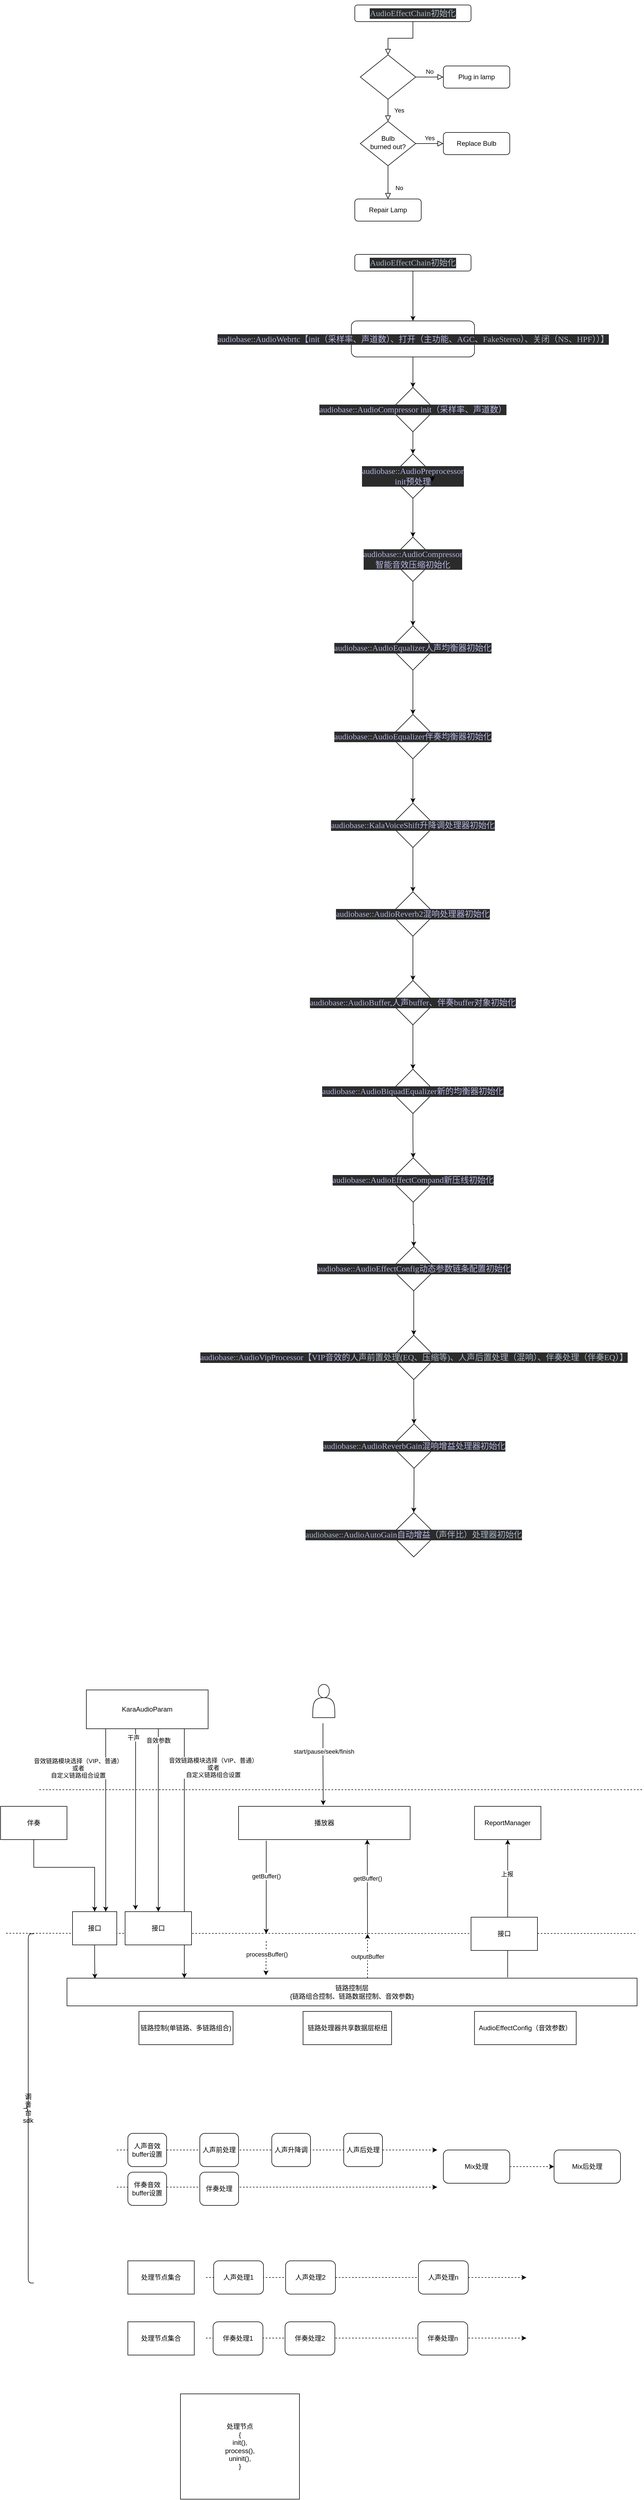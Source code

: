 <mxfile version="13.8.5" type="github">
  <diagram id="C5RBs43oDa-KdzZeNtuy" name="Page-1">
    <mxGraphModel dx="2361" dy="992" grid="1" gridSize="10" guides="1" tooltips="1" connect="1" arrows="1" fold="1" page="1" pageScale="1" pageWidth="827" pageHeight="1169" math="0" shadow="0">
      <root>
        <mxCell id="WIyWlLk6GJQsqaUBKTNV-0" />
        <mxCell id="WIyWlLk6GJQsqaUBKTNV-1" parent="WIyWlLk6GJQsqaUBKTNV-0" />
        <mxCell id="_4hya09TYzerLuyLWs9s-136" style="edgeStyle=orthogonalEdgeStyle;rounded=0;orthogonalLoop=1;jettySize=auto;html=1;exitX=0.773;exitY=-0.029;exitDx=0;exitDy=0;entryX=0.5;entryY=1;entryDx=0;entryDy=0;strokeColor=#000000;exitPerimeter=0;" edge="1" parent="WIyWlLk6GJQsqaUBKTNV-1" source="_4hya09TYzerLuyLWs9s-54" target="_4hya09TYzerLuyLWs9s-96">
          <mxGeometry relative="1" as="geometry">
            <Array as="points" />
          </mxGeometry>
        </mxCell>
        <mxCell id="_4hya09TYzerLuyLWs9s-137" value="上报" style="edgeLabel;html=1;align=center;verticalAlign=middle;resizable=0;points=[];" vertex="1" connectable="0" parent="_4hya09TYzerLuyLWs9s-136">
          <mxGeometry x="0.5" y="2" relative="1" as="geometry">
            <mxPoint as="offset" />
          </mxGeometry>
        </mxCell>
        <mxCell id="_4hya09TYzerLuyLWs9s-54" value="链路控制层&lt;br&gt;{链路组合控制、链路数据控制、音效参数}" style="rounded=0;whiteSpace=wrap;html=1;strokeColor=#000000;" vertex="1" parent="WIyWlLk6GJQsqaUBKTNV-1">
          <mxGeometry x="-360" y="3640" width="1030" height="50" as="geometry" />
        </mxCell>
        <mxCell id="WIyWlLk6GJQsqaUBKTNV-2" value="" style="rounded=0;html=1;jettySize=auto;orthogonalLoop=1;fontSize=11;endArrow=block;endFill=0;endSize=8;strokeWidth=1;shadow=0;labelBackgroundColor=none;edgeStyle=orthogonalEdgeStyle;strokeColor=#000000;" parent="WIyWlLk6GJQsqaUBKTNV-1" source="WIyWlLk6GJQsqaUBKTNV-3" target="WIyWlLk6GJQsqaUBKTNV-6" edge="1">
          <mxGeometry relative="1" as="geometry" />
        </mxCell>
        <mxCell id="WIyWlLk6GJQsqaUBKTNV-3" value="&lt;p style=&quot;background-color: #2b2b2b ; color: #a9b7c6 ; font-family: &amp;#34;menlo&amp;#34; ; font-size: 11.3pt&quot;&gt;AudioEffectChain初始化&lt;/p&gt;" style="rounded=1;whiteSpace=wrap;html=1;fontSize=12;glass=0;strokeWidth=1;shadow=0;strokeColor=#000000;" parent="WIyWlLk6GJQsqaUBKTNV-1" vertex="1">
          <mxGeometry x="160" y="80" width="210" height="30" as="geometry" />
        </mxCell>
        <mxCell id="WIyWlLk6GJQsqaUBKTNV-4" value="Yes" style="rounded=0;html=1;jettySize=auto;orthogonalLoop=1;fontSize=11;endArrow=block;endFill=0;endSize=8;strokeWidth=1;shadow=0;labelBackgroundColor=none;edgeStyle=orthogonalEdgeStyle;strokeColor=#000000;" parent="WIyWlLk6GJQsqaUBKTNV-1" source="WIyWlLk6GJQsqaUBKTNV-6" target="WIyWlLk6GJQsqaUBKTNV-10" edge="1">
          <mxGeometry y="20" relative="1" as="geometry">
            <mxPoint as="offset" />
          </mxGeometry>
        </mxCell>
        <mxCell id="WIyWlLk6GJQsqaUBKTNV-5" value="No" style="edgeStyle=orthogonalEdgeStyle;rounded=0;html=1;jettySize=auto;orthogonalLoop=1;fontSize=11;endArrow=block;endFill=0;endSize=8;strokeWidth=1;shadow=0;labelBackgroundColor=none;strokeColor=#000000;" parent="WIyWlLk6GJQsqaUBKTNV-1" source="WIyWlLk6GJQsqaUBKTNV-6" target="WIyWlLk6GJQsqaUBKTNV-7" edge="1">
          <mxGeometry y="10" relative="1" as="geometry">
            <mxPoint as="offset" />
          </mxGeometry>
        </mxCell>
        <mxCell id="WIyWlLk6GJQsqaUBKTNV-6" value="&lt;pre style=&quot;background-color: #2b2b2b ; color: #a9b7c6 ; font-family: &amp;#34;menlo&amp;#34; ; font-size: 11.3pt&quot;&gt;&lt;br&gt;&lt;/pre&gt;" style="rhombus;whiteSpace=wrap;html=1;shadow=0;fontFamily=Helvetica;fontSize=12;align=center;strokeWidth=1;spacing=6;spacingTop=-4;strokeColor=#000000;" parent="WIyWlLk6GJQsqaUBKTNV-1" vertex="1">
          <mxGeometry x="170" y="170" width="100" height="80" as="geometry" />
        </mxCell>
        <mxCell id="WIyWlLk6GJQsqaUBKTNV-7" value="Plug in lamp" style="rounded=1;whiteSpace=wrap;html=1;fontSize=12;glass=0;strokeWidth=1;shadow=0;strokeColor=#000000;" parent="WIyWlLk6GJQsqaUBKTNV-1" vertex="1">
          <mxGeometry x="320" y="190" width="120" height="40" as="geometry" />
        </mxCell>
        <mxCell id="WIyWlLk6GJQsqaUBKTNV-8" value="No" style="rounded=0;html=1;jettySize=auto;orthogonalLoop=1;fontSize=11;endArrow=block;endFill=0;endSize=8;strokeWidth=1;shadow=0;labelBackgroundColor=none;edgeStyle=orthogonalEdgeStyle;strokeColor=#000000;" parent="WIyWlLk6GJQsqaUBKTNV-1" source="WIyWlLk6GJQsqaUBKTNV-10" target="WIyWlLk6GJQsqaUBKTNV-11" edge="1">
          <mxGeometry x="0.333" y="20" relative="1" as="geometry">
            <mxPoint as="offset" />
          </mxGeometry>
        </mxCell>
        <mxCell id="WIyWlLk6GJQsqaUBKTNV-9" value="Yes" style="edgeStyle=orthogonalEdgeStyle;rounded=0;html=1;jettySize=auto;orthogonalLoop=1;fontSize=11;endArrow=block;endFill=0;endSize=8;strokeWidth=1;shadow=0;labelBackgroundColor=none;strokeColor=#000000;" parent="WIyWlLk6GJQsqaUBKTNV-1" source="WIyWlLk6GJQsqaUBKTNV-10" target="WIyWlLk6GJQsqaUBKTNV-12" edge="1">
          <mxGeometry y="10" relative="1" as="geometry">
            <mxPoint as="offset" />
          </mxGeometry>
        </mxCell>
        <mxCell id="WIyWlLk6GJQsqaUBKTNV-10" value="Bulb&lt;br&gt;burned out?" style="rhombus;whiteSpace=wrap;html=1;shadow=0;fontFamily=Helvetica;fontSize=12;align=center;strokeWidth=1;spacing=6;spacingTop=-4;strokeColor=#000000;" parent="WIyWlLk6GJQsqaUBKTNV-1" vertex="1">
          <mxGeometry x="170" y="290" width="100" height="80" as="geometry" />
        </mxCell>
        <mxCell id="WIyWlLk6GJQsqaUBKTNV-11" value="Repair Lamp" style="rounded=1;whiteSpace=wrap;html=1;fontSize=12;glass=0;strokeWidth=1;shadow=0;strokeColor=#000000;" parent="WIyWlLk6GJQsqaUBKTNV-1" vertex="1">
          <mxGeometry x="160" y="430" width="120" height="40" as="geometry" />
        </mxCell>
        <mxCell id="WIyWlLk6GJQsqaUBKTNV-12" value="Replace Bulb" style="rounded=1;whiteSpace=wrap;html=1;fontSize=12;glass=0;strokeWidth=1;shadow=0;strokeColor=#000000;" parent="WIyWlLk6GJQsqaUBKTNV-1" vertex="1">
          <mxGeometry x="320" y="310" width="120" height="40" as="geometry" />
        </mxCell>
        <mxCell id="_4hya09TYzerLuyLWs9s-2" value="" style="edgeStyle=orthogonalEdgeStyle;rounded=0;orthogonalLoop=1;jettySize=auto;html=1;strokeColor=#000000;" edge="1" parent="WIyWlLk6GJQsqaUBKTNV-1" source="_4hya09TYzerLuyLWs9s-0" target="_4hya09TYzerLuyLWs9s-1">
          <mxGeometry relative="1" as="geometry" />
        </mxCell>
        <mxCell id="_4hya09TYzerLuyLWs9s-0" value="&lt;p style=&quot;background-color: #2b2b2b ; color: #a9b7c6 ; font-family: &amp;#34;menlo&amp;#34; ; font-size: 11.3pt&quot;&gt;AudioEffectChain初始化&lt;/p&gt;" style="rounded=1;whiteSpace=wrap;html=1;fontSize=12;glass=0;strokeWidth=1;shadow=0;strokeColor=#000000;" vertex="1" parent="WIyWlLk6GJQsqaUBKTNV-1">
          <mxGeometry x="160" y="530" width="210" height="30" as="geometry" />
        </mxCell>
        <mxCell id="_4hya09TYzerLuyLWs9s-4" value="" style="edgeStyle=orthogonalEdgeStyle;rounded=0;orthogonalLoop=1;jettySize=auto;html=1;strokeColor=#000000;" edge="1" parent="WIyWlLk6GJQsqaUBKTNV-1" source="_4hya09TYzerLuyLWs9s-5">
          <mxGeometry relative="1" as="geometry">
            <mxPoint x="265" y="797.5" as="targetPoint" />
          </mxGeometry>
        </mxCell>
        <mxCell id="_4hya09TYzerLuyLWs9s-1" value="&lt;pre style=&quot;background-color: rgb(43 , 43 , 43) ; color: rgb(169 , 183 , 198) ; font-family: &amp;#34;menlo&amp;#34; ; font-size: 11.3pt&quot;&gt;&lt;span style=&quot;color: rgb(181 , 182 , 227)&quot;&gt;audiobase&lt;/span&gt;::&lt;span style=&quot;color: rgb(181 , 182 , 227)&quot;&gt;AudioWebrtc【init（采样率、声道数）、打开（主功能、AGC、&lt;/span&gt;FakeStereo）、关闭（NS、HPF））】&lt;/pre&gt;" style="whiteSpace=wrap;html=1;rounded=1;shadow=0;strokeWidth=1;glass=0;strokeColor=#000000;" vertex="1" parent="WIyWlLk6GJQsqaUBKTNV-1">
          <mxGeometry x="153.75" y="650" width="222.5" height="65" as="geometry" />
        </mxCell>
        <mxCell id="_4hya09TYzerLuyLWs9s-8" value="" style="edgeStyle=orthogonalEdgeStyle;rounded=0;orthogonalLoop=1;jettySize=auto;html=1;strokeColor=#000000;" edge="1" parent="WIyWlLk6GJQsqaUBKTNV-1" source="_4hya09TYzerLuyLWs9s-5" target="_4hya09TYzerLuyLWs9s-7">
          <mxGeometry relative="1" as="geometry" />
        </mxCell>
        <mxCell id="_4hya09TYzerLuyLWs9s-5" value="&lt;pre style=&quot;background-color: #2b2b2b ; color: #a9b7c6 ; font-family: &amp;#34;menlo&amp;#34; ; font-size: 11.3pt&quot;&gt;&lt;span style=&quot;color: #b5b6e3&quot;&gt;audiobase&lt;/span&gt;::&lt;span style=&quot;color: #b5b6e3&quot;&gt;AudioCompressor init（采样率、声道数）&lt;/span&gt;&lt;/pre&gt;" style="rhombus;whiteSpace=wrap;html=1;strokeColor=#000000;" vertex="1" parent="WIyWlLk6GJQsqaUBKTNV-1">
          <mxGeometry x="225" y="770" width="80" height="80" as="geometry" />
        </mxCell>
        <mxCell id="_4hya09TYzerLuyLWs9s-6" value="" style="edgeStyle=orthogonalEdgeStyle;rounded=0;orthogonalLoop=1;jettySize=auto;html=1;strokeColor=#000000;" edge="1" parent="WIyWlLk6GJQsqaUBKTNV-1" source="_4hya09TYzerLuyLWs9s-1" target="_4hya09TYzerLuyLWs9s-5">
          <mxGeometry relative="1" as="geometry">
            <mxPoint x="265.1" y="715" as="sourcePoint" />
            <mxPoint x="265" y="797.5" as="targetPoint" />
          </mxGeometry>
        </mxCell>
        <mxCell id="_4hya09TYzerLuyLWs9s-10" value="" style="edgeStyle=orthogonalEdgeStyle;rounded=0;orthogonalLoop=1;jettySize=auto;html=1;strokeColor=#000000;" edge="1" parent="WIyWlLk6GJQsqaUBKTNV-1" source="_4hya09TYzerLuyLWs9s-7" target="_4hya09TYzerLuyLWs9s-9">
          <mxGeometry relative="1" as="geometry" />
        </mxCell>
        <mxCell id="_4hya09TYzerLuyLWs9s-7" value="&lt;p style=&quot;background-color: #2b2b2b ; color: #a9b7c6 ; font-family: &amp;#34;menlo&amp;#34; ; font-size: 11.3pt&quot;&gt;&lt;span style=&quot;color: #b5b6e3&quot;&gt;audiobase&lt;/span&gt;::&lt;span style=&quot;color: #b5b6e3&quot;&gt;AudioPreprocessor&lt;br&gt;&lt;/span&gt;&lt;span style=&quot;color: #b5b6e3&quot;&gt; init预处理&lt;/span&gt;&lt;/p&gt;" style="rhombus;whiteSpace=wrap;html=1;strokeColor=#000000;" vertex="1" parent="WIyWlLk6GJQsqaUBKTNV-1">
          <mxGeometry x="225" y="890" width="80" height="80" as="geometry" />
        </mxCell>
        <mxCell id="_4hya09TYzerLuyLWs9s-12" value="" style="edgeStyle=orthogonalEdgeStyle;rounded=0;orthogonalLoop=1;jettySize=auto;html=1;strokeColor=#000000;" edge="1" parent="WIyWlLk6GJQsqaUBKTNV-1" source="_4hya09TYzerLuyLWs9s-9" target="_4hya09TYzerLuyLWs9s-11">
          <mxGeometry relative="1" as="geometry" />
        </mxCell>
        <mxCell id="_4hya09TYzerLuyLWs9s-9" value="&lt;p style=&quot;background-color: #2b2b2b ; color: #a9b7c6 ; font-family: &amp;#34;menlo&amp;#34; ; font-size: 11.3pt&quot;&gt;&lt;span style=&quot;color: rgb(181 , 182 , 227)&quot;&gt;audiobase&lt;/span&gt;::&lt;span style=&quot;color: rgb(181 , 182 , 227)&quot;&gt;AudioCompressor智能音效压缩初始化&lt;/span&gt;&lt;/p&gt;" style="rhombus;whiteSpace=wrap;html=1;strokeColor=#000000;" vertex="1" parent="WIyWlLk6GJQsqaUBKTNV-1">
          <mxGeometry x="225" y="1040" width="80" height="80" as="geometry" />
        </mxCell>
        <mxCell id="_4hya09TYzerLuyLWs9s-14" value="" style="edgeStyle=orthogonalEdgeStyle;rounded=0;orthogonalLoop=1;jettySize=auto;html=1;strokeColor=#000000;" edge="1" parent="WIyWlLk6GJQsqaUBKTNV-1" source="_4hya09TYzerLuyLWs9s-11" target="_4hya09TYzerLuyLWs9s-13">
          <mxGeometry relative="1" as="geometry" />
        </mxCell>
        <mxCell id="_4hya09TYzerLuyLWs9s-11" value="&lt;pre style=&quot;background-color: #2b2b2b ; color: #a9b7c6 ; font-family: &amp;#34;menlo&amp;#34; ; font-size: 11.3pt&quot;&gt;&lt;span style=&quot;color: #b5b6e3&quot;&gt;audiobase&lt;/span&gt;::&lt;span style=&quot;color: #b5b6e3&quot;&gt;AudioEqualizer人声均衡器初始化&lt;/span&gt;&lt;/pre&gt;" style="rhombus;whiteSpace=wrap;html=1;strokeColor=#000000;" vertex="1" parent="WIyWlLk6GJQsqaUBKTNV-1">
          <mxGeometry x="225" y="1200" width="80" height="80" as="geometry" />
        </mxCell>
        <mxCell id="_4hya09TYzerLuyLWs9s-16" value="" style="edgeStyle=orthogonalEdgeStyle;rounded=0;orthogonalLoop=1;jettySize=auto;html=1;strokeColor=#000000;" edge="1" parent="WIyWlLk6GJQsqaUBKTNV-1" source="_4hya09TYzerLuyLWs9s-13" target="_4hya09TYzerLuyLWs9s-15">
          <mxGeometry relative="1" as="geometry" />
        </mxCell>
        <mxCell id="_4hya09TYzerLuyLWs9s-13" value="&lt;pre style=&quot;background-color: rgb(43 , 43 , 43) ; color: rgb(169 , 183 , 198) ; font-family: &amp;#34;menlo&amp;#34; ; font-size: 11.3pt&quot;&gt;&lt;span style=&quot;color: rgb(181 , 182 , 227)&quot;&gt;audiobase&lt;/span&gt;::&lt;span style=&quot;color: rgb(181 , 182 , 227)&quot;&gt;AudioEqualizer伴奏均衡器初始化&lt;/span&gt;&lt;/pre&gt;" style="rhombus;whiteSpace=wrap;html=1;strokeColor=#000000;" vertex="1" parent="WIyWlLk6GJQsqaUBKTNV-1">
          <mxGeometry x="225" y="1360" width="80" height="80" as="geometry" />
        </mxCell>
        <mxCell id="_4hya09TYzerLuyLWs9s-18" value="" style="edgeStyle=orthogonalEdgeStyle;rounded=0;orthogonalLoop=1;jettySize=auto;html=1;strokeColor=#000000;" edge="1" parent="WIyWlLk6GJQsqaUBKTNV-1" source="_4hya09TYzerLuyLWs9s-15" target="_4hya09TYzerLuyLWs9s-17">
          <mxGeometry relative="1" as="geometry" />
        </mxCell>
        <mxCell id="_4hya09TYzerLuyLWs9s-15" value="&lt;pre style=&quot;background-color: rgb(43 , 43 , 43) ; font-family: &amp;#34;menlo&amp;#34; ; font-size: 11.3pt&quot;&gt;&lt;pre style=&quot;color: rgb(169 , 183 , 198) ; font-family: &amp;#34;menlo&amp;#34; ; font-size: 11.3pt&quot;&gt;&lt;span style=&quot;color: #b5b6e3&quot;&gt;audiobase&lt;/span&gt;::&lt;span style=&quot;color: #b5b6e3&quot;&gt;KalaVoiceShift升降调处理器初始化&lt;/span&gt;&lt;/pre&gt;&lt;/pre&gt;" style="rhombus;whiteSpace=wrap;html=1;strokeColor=#000000;" vertex="1" parent="WIyWlLk6GJQsqaUBKTNV-1">
          <mxGeometry x="225" y="1520" width="80" height="80" as="geometry" />
        </mxCell>
        <mxCell id="_4hya09TYzerLuyLWs9s-20" value="" style="edgeStyle=orthogonalEdgeStyle;rounded=0;orthogonalLoop=1;jettySize=auto;html=1;strokeColor=#000000;" edge="1" parent="WIyWlLk6GJQsqaUBKTNV-1" source="_4hya09TYzerLuyLWs9s-17" target="_4hya09TYzerLuyLWs9s-19">
          <mxGeometry relative="1" as="geometry" />
        </mxCell>
        <mxCell id="_4hya09TYzerLuyLWs9s-17" value="&lt;pre style=&quot;background-color: rgb(43 , 43 , 43) ; font-family: &amp;#34;menlo&amp;#34; ; font-size: 11.3pt&quot;&gt;&lt;pre style=&quot;color: rgb(169 , 183 , 198) ; font-family: &amp;#34;menlo&amp;#34; ; font-size: 11.3pt&quot;&gt;&lt;span style=&quot;color: #b5b6e3&quot;&gt;audiobase&lt;/span&gt;::&lt;span style=&quot;color: #b5b6e3&quot;&gt;AudioReverb2混响处理器初始化&lt;/span&gt;&lt;/pre&gt;&lt;/pre&gt;" style="rhombus;whiteSpace=wrap;html=1;strokeColor=#000000;" vertex="1" parent="WIyWlLk6GJQsqaUBKTNV-1">
          <mxGeometry x="225" y="1680" width="80" height="80" as="geometry" />
        </mxCell>
        <mxCell id="_4hya09TYzerLuyLWs9s-22" value="" style="edgeStyle=orthogonalEdgeStyle;rounded=0;orthogonalLoop=1;jettySize=auto;html=1;strokeColor=#000000;" edge="1" parent="WIyWlLk6GJQsqaUBKTNV-1" source="_4hya09TYzerLuyLWs9s-19" target="_4hya09TYzerLuyLWs9s-21">
          <mxGeometry relative="1" as="geometry" />
        </mxCell>
        <mxCell id="_4hya09TYzerLuyLWs9s-19" value="&lt;pre style=&quot;background-color: #2b2b2b ; color: #a9b7c6 ; font-family: &amp;#34;menlo&amp;#34; ; font-size: 11.3pt&quot;&gt;&lt;span style=&quot;color: #b5b6e3&quot;&gt;audiobase&lt;/span&gt;::&lt;span style=&quot;color: #b5b6e3&quot;&gt;AudioBuffer,人声buffer、伴奏buffer对象初始化&lt;/span&gt;&lt;/pre&gt;" style="rhombus;whiteSpace=wrap;html=1;strokeColor=#000000;" vertex="1" parent="WIyWlLk6GJQsqaUBKTNV-1">
          <mxGeometry x="225" y="1840" width="80" height="80" as="geometry" />
        </mxCell>
        <mxCell id="_4hya09TYzerLuyLWs9s-24" value="" style="edgeStyle=orthogonalEdgeStyle;rounded=0;orthogonalLoop=1;jettySize=auto;html=1;strokeColor=#000000;" edge="1" parent="WIyWlLk6GJQsqaUBKTNV-1" source="_4hya09TYzerLuyLWs9s-21" target="_4hya09TYzerLuyLWs9s-23">
          <mxGeometry relative="1" as="geometry" />
        </mxCell>
        <mxCell id="_4hya09TYzerLuyLWs9s-21" value="&lt;pre style=&quot;background-color: #2b2b2b ; color: #a9b7c6 ; font-family: &amp;#34;menlo&amp;#34; ; font-size: 11.3pt&quot;&gt;&lt;span style=&quot;color: #b5b6e3&quot;&gt;audiobase&lt;/span&gt;::&lt;span style=&quot;color: #b5b6e3&quot;&gt;AudioBiquadEqualizer新的均衡器初始化&lt;/span&gt;&lt;/pre&gt;" style="rhombus;whiteSpace=wrap;html=1;strokeColor=#000000;" vertex="1" parent="WIyWlLk6GJQsqaUBKTNV-1">
          <mxGeometry x="225" y="2000" width="80" height="80" as="geometry" />
        </mxCell>
        <mxCell id="_4hya09TYzerLuyLWs9s-26" value="" style="edgeStyle=orthogonalEdgeStyle;rounded=0;orthogonalLoop=1;jettySize=auto;html=1;strokeColor=#000000;" edge="1" parent="WIyWlLk6GJQsqaUBKTNV-1" source="_4hya09TYzerLuyLWs9s-23" target="_4hya09TYzerLuyLWs9s-25">
          <mxGeometry relative="1" as="geometry" />
        </mxCell>
        <mxCell id="_4hya09TYzerLuyLWs9s-23" value="&lt;pre style=&quot;background-color: rgb(43 , 43 , 43) ; font-family: &amp;#34;menlo&amp;#34; ; font-size: 11.3pt&quot;&gt;&lt;pre style=&quot;color: rgb(169 , 183 , 198) ; font-family: &amp;#34;menlo&amp;#34; ; font-size: 11.3pt&quot;&gt;&lt;span style=&quot;color: #b5b6e3&quot;&gt;audiobase&lt;/span&gt;::&lt;span style=&quot;color: #b5b6e3&quot;&gt;AudioEffectCompand新压线初始化&lt;/span&gt;&lt;/pre&gt;&lt;/pre&gt;" style="rhombus;whiteSpace=wrap;html=1;strokeColor=#000000;" vertex="1" parent="WIyWlLk6GJQsqaUBKTNV-1">
          <mxGeometry x="225" y="2160" width="81" height="80" as="geometry" />
        </mxCell>
        <mxCell id="_4hya09TYzerLuyLWs9s-28" value="" style="edgeStyle=orthogonalEdgeStyle;rounded=0;orthogonalLoop=1;jettySize=auto;html=1;strokeColor=#000000;" edge="1" parent="WIyWlLk6GJQsqaUBKTNV-1" source="_4hya09TYzerLuyLWs9s-25" target="_4hya09TYzerLuyLWs9s-27">
          <mxGeometry relative="1" as="geometry" />
        </mxCell>
        <mxCell id="_4hya09TYzerLuyLWs9s-25" value="&lt;pre style=&quot;background-color: rgb(43 , 43 , 43) ; font-family: &amp;#34;menlo&amp;#34; ; font-size: 11.3pt&quot;&gt;&lt;pre style=&quot;color: rgb(169 , 183 , 198) ; font-family: &amp;#34;menlo&amp;#34; ; font-size: 11.3pt&quot;&gt;&lt;span style=&quot;color: #b5b6e3&quot;&gt;audiobase&lt;/span&gt;::&lt;span style=&quot;color: #b5b6e3&quot;&gt;AudioEffectConfig动态参数链条配置初始化&lt;/span&gt;&lt;/pre&gt;&lt;/pre&gt;" style="rhombus;whiteSpace=wrap;html=1;strokeColor=#000000;" vertex="1" parent="WIyWlLk6GJQsqaUBKTNV-1">
          <mxGeometry x="225.5" y="2320" width="82" height="80" as="geometry" />
        </mxCell>
        <mxCell id="_4hya09TYzerLuyLWs9s-30" value="" style="edgeStyle=orthogonalEdgeStyle;rounded=0;orthogonalLoop=1;jettySize=auto;html=1;strokeColor=#000000;" edge="1" parent="WIyWlLk6GJQsqaUBKTNV-1" source="_4hya09TYzerLuyLWs9s-27" target="_4hya09TYzerLuyLWs9s-29">
          <mxGeometry relative="1" as="geometry" />
        </mxCell>
        <mxCell id="_4hya09TYzerLuyLWs9s-27" value="&lt;pre style=&quot;background-color: #2b2b2b ; color: #a9b7c6 ; font-family: &amp;#34;menlo&amp;#34; ; font-size: 11.3pt&quot;&gt;&lt;span style=&quot;color: #b5b6e3&quot;&gt;audiobase&lt;/span&gt;::&lt;span style=&quot;color: #b5b6e3&quot;&gt;AudioVipProcessor【VIP音效的&lt;/span&gt;人声前置处理(EQ、压缩等)、人声后置处理（混响）、伴奏处理（伴奏EQ）】&lt;/pre&gt;" style="rhombus;whiteSpace=wrap;html=1;strokeColor=#000000;" vertex="1" parent="WIyWlLk6GJQsqaUBKTNV-1">
          <mxGeometry x="226.5" y="2480" width="80" height="80" as="geometry" />
        </mxCell>
        <mxCell id="_4hya09TYzerLuyLWs9s-32" value="" style="edgeStyle=orthogonalEdgeStyle;rounded=0;orthogonalLoop=1;jettySize=auto;html=1;strokeColor=#000000;" edge="1" parent="WIyWlLk6GJQsqaUBKTNV-1" source="_4hya09TYzerLuyLWs9s-29" target="_4hya09TYzerLuyLWs9s-31">
          <mxGeometry relative="1" as="geometry" />
        </mxCell>
        <mxCell id="_4hya09TYzerLuyLWs9s-29" value="&lt;pre style=&quot;background-color: rgb(43 , 43 , 43) ; font-family: &amp;#34;menlo&amp;#34; ; font-size: 11.3pt&quot;&gt;&lt;pre style=&quot;color: rgb(169 , 183 , 198) ; font-family: &amp;#34;menlo&amp;#34; ; font-size: 11.3pt&quot;&gt;&lt;span style=&quot;color: #b5b6e3&quot;&gt;audiobase&lt;/span&gt;::&lt;span style=&quot;color: #b5b6e3&quot;&gt;AudioReverbGain混响增益处理器初始化&lt;/span&gt;&lt;/pre&gt;&lt;/pre&gt;" style="rhombus;whiteSpace=wrap;html=1;strokeColor=#000000;" vertex="1" parent="WIyWlLk6GJQsqaUBKTNV-1">
          <mxGeometry x="226.5" y="2640" width="81" height="80" as="geometry" />
        </mxCell>
        <mxCell id="_4hya09TYzerLuyLWs9s-31" value="&lt;pre style=&quot;background-color: #2b2b2b ; color: #a9b7c6 ; font-family: &amp;#34;menlo&amp;#34; ; font-size: 11.3pt&quot;&gt;audiobase&lt;span style=&quot;font-family: &amp;#34;menlo&amp;#34; ; font-size: 11.3pt&quot;&gt;::&lt;/span&gt;&lt;span style=&quot;font-family: &amp;#34;menlo&amp;#34; ; font-size: 11.3pt ; color: rgb(181 , 182 , 227)&quot;&gt;AudioAutoGain自动增益（&lt;/span&gt;声伴比）处理器初始化&lt;/pre&gt;" style="rhombus;whiteSpace=wrap;html=1;strokeColor=#000000;" vertex="1" parent="WIyWlLk6GJQsqaUBKTNV-1">
          <mxGeometry x="226" y="2800" width="81" height="80" as="geometry" />
        </mxCell>
        <mxCell id="_4hya09TYzerLuyLWs9s-33" style="edgeStyle=orthogonalEdgeStyle;rounded=0;orthogonalLoop=1;jettySize=auto;html=1;exitX=1;exitY=0.5;exitDx=0;exitDy=0;entryX=0.938;entryY=0.625;entryDx=0;entryDy=0;entryPerimeter=0;strokeColor=#000000;" edge="1" parent="WIyWlLk6GJQsqaUBKTNV-1" source="_4hya09TYzerLuyLWs9s-7" target="_4hya09TYzerLuyLWs9s-7">
          <mxGeometry relative="1" as="geometry" />
        </mxCell>
        <mxCell id="_4hya09TYzerLuyLWs9s-121" style="edgeStyle=orthogonalEdgeStyle;rounded=0;orthogonalLoop=1;jettySize=auto;html=1;strokeColor=#000000;" edge="1" parent="WIyWlLk6GJQsqaUBKTNV-1" source="_4hya09TYzerLuyLWs9s-51">
          <mxGeometry relative="1" as="geometry">
            <mxPoint x="-148" y="3640" as="targetPoint" />
            <Array as="points">
              <mxPoint x="-148" y="3290" />
              <mxPoint x="-148" y="3290" />
            </Array>
          </mxGeometry>
        </mxCell>
        <mxCell id="_4hya09TYzerLuyLWs9s-122" value="音效链路模块选择（VIP、普通）&lt;br&gt;或者&lt;br&gt;自定义链路组合设置" style="edgeLabel;html=1;align=center;verticalAlign=middle;resizable=0;points=[];" vertex="1" connectable="0" parent="_4hya09TYzerLuyLWs9s-121">
          <mxGeometry x="-0.542" y="-1" relative="1" as="geometry">
            <mxPoint x="52.94" y="-33.53" as="offset" />
          </mxGeometry>
        </mxCell>
        <mxCell id="_4hya09TYzerLuyLWs9s-146" style="edgeStyle=orthogonalEdgeStyle;rounded=0;orthogonalLoop=1;jettySize=auto;html=1;entryX=0.75;entryY=0;entryDx=0;entryDy=0;strokeColor=#000000;" edge="1" parent="WIyWlLk6GJQsqaUBKTNV-1" source="_4hya09TYzerLuyLWs9s-51" target="_4hya09TYzerLuyLWs9s-140">
          <mxGeometry relative="1" as="geometry">
            <Array as="points">
              <mxPoint x="-290" y="3280" />
              <mxPoint x="-290" y="3280" />
            </Array>
          </mxGeometry>
        </mxCell>
        <mxCell id="_4hya09TYzerLuyLWs9s-147" value="&lt;span style=&quot;color: rgba(0 , 0 , 0 , 0) ; font-family: monospace ; font-size: 0px ; background-color: rgb(248 , 249 , 250)&quot;&gt;%3CmxGraphModel%3E%3Croot%3E%3CmxCell%20id%3D%220%22%2F%3E%3CmxCell%20id%3D%221%22%20parent%3D%220%22%2F%3E%3CmxCell%20id%3D%222%22%20value%3D%22%E9%9F%B3%E6%95%88%E9%93%BE%E8%B7%AF%E6%A8%A1%E5%9D%97%E9%80%89%E6%8B%A9%EF%BC%88VIP%E3%80%81%E6%99%AE%E9%80%9A%EF%BC%89%26lt%3Bbr%26gt%3B%E6%88%96%E8%80%85%26lt%3Bbr%26gt%3B%E8%87%AA%E5%AE%9A%E4%B9%89%E9%93%BE%E8%B7%AF%E7%BB%84%E5%90%88%E8%AE%BE%E7%BD%AE%22%20style%3D%22edgeLabel%3Bhtml%3D1%3Balign%3Dcenter%3BverticalAlign%3Dmiddle%3Bresizable%3D0%3Bpoints%3D%5B%5D%3B%22%20vertex%3D%221%22%20connectable%3D%220%22%20parent%3D%221%22%3E%3CmxGeometry%20x%3D%22-110.001%22%20y%3D%223260.002%22%20as%3D%22geometry%22%2F%3E%3C%2FmxCell%3E%3C%2Froot%3E%3C%2FmxGraphModel%3E&lt;/span&gt;" style="edgeLabel;html=1;align=center;verticalAlign=middle;resizable=0;points=[];" vertex="1" connectable="0" parent="_4hya09TYzerLuyLWs9s-146">
          <mxGeometry x="-0.454" y="-12" relative="1" as="geometry">
            <mxPoint x="10" y="-13" as="offset" />
          </mxGeometry>
        </mxCell>
        <mxCell id="_4hya09TYzerLuyLWs9s-148" value="音效链路模块选择（VIP、普通）&lt;br&gt;或者&lt;br&gt;自定义链路组合设置" style="edgeLabel;html=1;align=center;verticalAlign=middle;resizable=0;points=[];" vertex="1" connectable="0" parent="_4hya09TYzerLuyLWs9s-146">
          <mxGeometry x="-0.692" y="1" relative="1" as="geometry">
            <mxPoint x="-51.06" y="19.41" as="offset" />
          </mxGeometry>
        </mxCell>
        <mxCell id="_4hya09TYzerLuyLWs9s-150" style="edgeStyle=orthogonalEdgeStyle;rounded=0;orthogonalLoop=1;jettySize=auto;html=1;entryX=0.156;entryY=-0.053;entryDx=0;entryDy=0;entryPerimeter=0;strokeColor=#000000;" edge="1" parent="WIyWlLk6GJQsqaUBKTNV-1" source="_4hya09TYzerLuyLWs9s-51" target="_4hya09TYzerLuyLWs9s-126">
          <mxGeometry relative="1" as="geometry">
            <Array as="points">
              <mxPoint x="-236" y="3280" />
              <mxPoint x="-236" y="3280" />
            </Array>
          </mxGeometry>
        </mxCell>
        <mxCell id="_4hya09TYzerLuyLWs9s-154" value="干声" style="edgeLabel;html=1;align=center;verticalAlign=middle;resizable=0;points=[];" vertex="1" connectable="0" parent="_4hya09TYzerLuyLWs9s-150">
          <mxGeometry x="-0.104" y="1" relative="1" as="geometry">
            <mxPoint x="-4.98" y="-130.59" as="offset" />
          </mxGeometry>
        </mxCell>
        <mxCell id="_4hya09TYzerLuyLWs9s-155" style="edgeStyle=orthogonalEdgeStyle;rounded=0;orthogonalLoop=1;jettySize=auto;html=1;entryX=0.5;entryY=0;entryDx=0;entryDy=0;strokeColor=#000000;" edge="1" parent="WIyWlLk6GJQsqaUBKTNV-1" source="_4hya09TYzerLuyLWs9s-51" target="_4hya09TYzerLuyLWs9s-126">
          <mxGeometry relative="1" as="geometry">
            <Array as="points">
              <mxPoint x="-195" y="3270" />
              <mxPoint x="-195" y="3270" />
            </Array>
          </mxGeometry>
        </mxCell>
        <mxCell id="_4hya09TYzerLuyLWs9s-156" value="音效参数" style="edgeLabel;html=1;align=center;verticalAlign=middle;resizable=0;points=[];" vertex="1" connectable="0" parent="_4hya09TYzerLuyLWs9s-155">
          <mxGeometry x="-0.221" y="-1" relative="1" as="geometry">
            <mxPoint x="1" y="-108.24" as="offset" />
          </mxGeometry>
        </mxCell>
        <mxCell id="_4hya09TYzerLuyLWs9s-51" value="KaraAudioParam" style="rounded=0;whiteSpace=wrap;html=1;strokeColor=#000000;" vertex="1" parent="WIyWlLk6GJQsqaUBKTNV-1">
          <mxGeometry x="-325" y="3120" width="220" height="70" as="geometry" />
        </mxCell>
        <mxCell id="_4hya09TYzerLuyLWs9s-53" value="播放器" style="rounded=0;whiteSpace=wrap;html=1;strokeColor=#000000;" vertex="1" parent="WIyWlLk6GJQsqaUBKTNV-1">
          <mxGeometry x="-50" y="3330" width="310" height="60" as="geometry" />
        </mxCell>
        <mxCell id="_4hya09TYzerLuyLWs9s-85" style="edgeStyle=orthogonalEdgeStyle;rounded=0;orthogonalLoop=1;jettySize=auto;html=1;dashed=1;strokeColor=#000000;" edge="1" parent="WIyWlLk6GJQsqaUBKTNV-1" source="_4hya09TYzerLuyLWs9s-54">
          <mxGeometry relative="1" as="geometry">
            <mxPoint x="183" y="3560" as="targetPoint" />
            <Array as="points">
              <mxPoint x="183" y="3570" />
              <mxPoint x="183" y="3570" />
            </Array>
          </mxGeometry>
        </mxCell>
        <mxCell id="_4hya09TYzerLuyLWs9s-86" value="outputBuffer" style="edgeLabel;html=1;align=center;verticalAlign=middle;resizable=0;points=[];" vertex="1" connectable="0" parent="_4hya09TYzerLuyLWs9s-85">
          <mxGeometry x="0.281" relative="1" as="geometry">
            <mxPoint y="11.76" as="offset" />
          </mxGeometry>
        </mxCell>
        <mxCell id="_4hya09TYzerLuyLWs9s-59" value="" style="endArrow=classic;html=1;strokeColor=#000000;" edge="1" parent="WIyWlLk6GJQsqaUBKTNV-1">
          <mxGeometry width="50" height="50" relative="1" as="geometry">
            <mxPoint y="3392" as="sourcePoint" />
            <mxPoint y="3560" as="targetPoint" />
            <Array as="points">
              <mxPoint y="3510" />
            </Array>
          </mxGeometry>
        </mxCell>
        <mxCell id="_4hya09TYzerLuyLWs9s-60" value="getBuffer()" style="edgeLabel;html=1;align=center;verticalAlign=middle;resizable=0;points=[];" vertex="1" connectable="0" parent="_4hya09TYzerLuyLWs9s-59">
          <mxGeometry x="-0.236" relative="1" as="geometry">
            <mxPoint as="offset" />
          </mxGeometry>
        </mxCell>
        <mxCell id="_4hya09TYzerLuyLWs9s-61" value="" style="endArrow=classic;html=1;strokeColor=#000000;dashed=1;entryX=0.349;entryY=-0.1;entryDx=0;entryDy=0;entryPerimeter=0;" edge="1" parent="WIyWlLk6GJQsqaUBKTNV-1" target="_4hya09TYzerLuyLWs9s-54">
          <mxGeometry width="50" height="50" relative="1" as="geometry">
            <mxPoint y="3573" as="sourcePoint" />
            <mxPoint y="3630" as="targetPoint" />
          </mxGeometry>
        </mxCell>
        <mxCell id="_4hya09TYzerLuyLWs9s-64" value="processBuffer()" style="edgeLabel;html=1;align=center;verticalAlign=middle;resizable=0;points=[];" vertex="1" connectable="0" parent="_4hya09TYzerLuyLWs9s-61">
          <mxGeometry x="-0.232" y="1" relative="1" as="geometry">
            <mxPoint as="offset" />
          </mxGeometry>
        </mxCell>
        <mxCell id="_4hya09TYzerLuyLWs9s-68" value="" style="endArrow=classic;html=1;dashed=1;strokeColor=#000000;" edge="1" parent="WIyWlLk6GJQsqaUBKTNV-1">
          <mxGeometry width="50" height="50" relative="1" as="geometry">
            <mxPoint x="-270" y="3950" as="sourcePoint" />
            <mxPoint x="309" y="3950" as="targetPoint" />
          </mxGeometry>
        </mxCell>
        <mxCell id="_4hya09TYzerLuyLWs9s-69" value="人声音效buffer设置" style="rounded=1;whiteSpace=wrap;html=1;strokeColor=#000000;" vertex="1" parent="WIyWlLk6GJQsqaUBKTNV-1">
          <mxGeometry x="-250" y="3920" width="70" height="60" as="geometry" />
        </mxCell>
        <mxCell id="_4hya09TYzerLuyLWs9s-72" value="人声前处理" style="rounded=1;whiteSpace=wrap;html=1;strokeColor=#000000;" vertex="1" parent="WIyWlLk6GJQsqaUBKTNV-1">
          <mxGeometry x="-120" y="3920" width="70" height="60" as="geometry" />
        </mxCell>
        <mxCell id="_4hya09TYzerLuyLWs9s-73" value="人声升降调" style="rounded=1;whiteSpace=wrap;html=1;strokeColor=#000000;" vertex="1" parent="WIyWlLk6GJQsqaUBKTNV-1">
          <mxGeometry x="10" y="3920" width="70" height="60" as="geometry" />
        </mxCell>
        <mxCell id="_4hya09TYzerLuyLWs9s-74" value="人声后处理" style="rounded=1;whiteSpace=wrap;html=1;strokeColor=#000000;" vertex="1" parent="WIyWlLk6GJQsqaUBKTNV-1">
          <mxGeometry x="140" y="3920" width="70" height="60" as="geometry" />
        </mxCell>
        <mxCell id="_4hya09TYzerLuyLWs9s-75" value="" style="endArrow=classic;html=1;dashed=1;strokeColor=#000000;" edge="1" parent="WIyWlLk6GJQsqaUBKTNV-1">
          <mxGeometry width="50" height="50" relative="1" as="geometry">
            <mxPoint x="-270" y="4017" as="sourcePoint" />
            <mxPoint x="309" y="4017" as="targetPoint" />
          </mxGeometry>
        </mxCell>
        <mxCell id="_4hya09TYzerLuyLWs9s-76" value="伴奏音效buffer设置" style="rounded=1;whiteSpace=wrap;html=1;strokeColor=#000000;" vertex="1" parent="WIyWlLk6GJQsqaUBKTNV-1">
          <mxGeometry x="-250" y="3990" width="70" height="60" as="geometry" />
        </mxCell>
        <mxCell id="_4hya09TYzerLuyLWs9s-77" value="伴奏处理" style="rounded=1;whiteSpace=wrap;html=1;strokeColor=#000000;" vertex="1" parent="WIyWlLk6GJQsqaUBKTNV-1">
          <mxGeometry x="-120" y="3990" width="70" height="60" as="geometry" />
        </mxCell>
        <mxCell id="_4hya09TYzerLuyLWs9s-83" value="" style="edgeStyle=orthogonalEdgeStyle;rounded=0;orthogonalLoop=1;jettySize=auto;html=1;strokeColor=#000000;dashed=1;" edge="1" parent="WIyWlLk6GJQsqaUBKTNV-1" source="_4hya09TYzerLuyLWs9s-79" target="_4hya09TYzerLuyLWs9s-82">
          <mxGeometry relative="1" as="geometry" />
        </mxCell>
        <mxCell id="_4hya09TYzerLuyLWs9s-79" value="Mix处理" style="rounded=1;whiteSpace=wrap;html=1;strokeColor=#000000;" vertex="1" parent="WIyWlLk6GJQsqaUBKTNV-1">
          <mxGeometry x="320" y="3950" width="120" height="60" as="geometry" />
        </mxCell>
        <mxCell id="_4hya09TYzerLuyLWs9s-82" value="Mix后处理" style="whiteSpace=wrap;html=1;rounded=1;" vertex="1" parent="WIyWlLk6GJQsqaUBKTNV-1">
          <mxGeometry x="520" y="3950" width="120" height="60" as="geometry" />
        </mxCell>
        <mxCell id="_4hya09TYzerLuyLWs9s-87" value="" style="endArrow=none;html=1;dashed=1;strokeColor=#000000;" edge="1" parent="WIyWlLk6GJQsqaUBKTNV-1">
          <mxGeometry width="50" height="50" relative="1" as="geometry">
            <mxPoint x="-410" y="3300" as="sourcePoint" />
            <mxPoint x="680" y="3300" as="targetPoint" />
          </mxGeometry>
        </mxCell>
        <mxCell id="_4hya09TYzerLuyLWs9s-89" style="edgeStyle=orthogonalEdgeStyle;rounded=0;orthogonalLoop=1;jettySize=auto;html=1;strokeColor=#000000;exitX=0.5;exitY=1;exitDx=0;exitDy=0;" edge="1" parent="WIyWlLk6GJQsqaUBKTNV-1">
          <mxGeometry relative="1" as="geometry">
            <mxPoint x="102.5" y="3180" as="sourcePoint" />
            <mxPoint x="103" y="3328" as="targetPoint" />
            <Array as="points">
              <mxPoint x="103" y="3254" />
              <mxPoint x="103" y="3328" />
            </Array>
          </mxGeometry>
        </mxCell>
        <mxCell id="_4hya09TYzerLuyLWs9s-90" value="start/pause/seek/finish" style="edgeLabel;html=1;align=center;verticalAlign=middle;resizable=0;points=[];" vertex="1" connectable="0" parent="_4hya09TYzerLuyLWs9s-89">
          <mxGeometry x="-0.039" y="-2" relative="1" as="geometry">
            <mxPoint x="3.47" y="-21.03" as="offset" />
          </mxGeometry>
        </mxCell>
        <mxCell id="_4hya09TYzerLuyLWs9s-96" value="ReportManager" style="rounded=0;whiteSpace=wrap;html=1;strokeColor=#000000;" vertex="1" parent="WIyWlLk6GJQsqaUBKTNV-1">
          <mxGeometry x="376.25" y="3330" width="120" height="60" as="geometry" />
        </mxCell>
        <mxCell id="_4hya09TYzerLuyLWs9s-106" value="处理节点&lt;br&gt;{&lt;br&gt;init(),&lt;br&gt;process(),&lt;br&gt;uninit(),&lt;br&gt;}" style="rounded=0;whiteSpace=wrap;html=1;strokeColor=#000000;" vertex="1" parent="WIyWlLk6GJQsqaUBKTNV-1">
          <mxGeometry x="-155" y="4390" width="215" height="190" as="geometry" />
        </mxCell>
        <mxCell id="_4hya09TYzerLuyLWs9s-107" value="" style="endArrow=classic;html=1;dashed=1;strokeColor=#000000;" edge="1" parent="WIyWlLk6GJQsqaUBKTNV-1">
          <mxGeometry width="50" height="50" relative="1" as="geometry">
            <mxPoint x="-109" y="4180" as="sourcePoint" />
            <mxPoint x="470" y="4180" as="targetPoint" />
          </mxGeometry>
        </mxCell>
        <mxCell id="_4hya09TYzerLuyLWs9s-108" value="人声处理1" style="rounded=1;whiteSpace=wrap;html=1;strokeColor=#000000;" vertex="1" parent="WIyWlLk6GJQsqaUBKTNV-1">
          <mxGeometry x="-95" y="4150" width="90" height="60" as="geometry" />
        </mxCell>
        <mxCell id="_4hya09TYzerLuyLWs9s-109" value="人声处理2" style="rounded=1;whiteSpace=wrap;html=1;strokeColor=#000000;" vertex="1" parent="WIyWlLk6GJQsqaUBKTNV-1">
          <mxGeometry x="35" y="4150" width="90" height="60" as="geometry" />
        </mxCell>
        <mxCell id="_4hya09TYzerLuyLWs9s-110" value="人声处理n" style="rounded=1;whiteSpace=wrap;html=1;strokeColor=#000000;" vertex="1" parent="WIyWlLk6GJQsqaUBKTNV-1">
          <mxGeometry x="275" y="4150" width="90" height="60" as="geometry" />
        </mxCell>
        <mxCell id="_4hya09TYzerLuyLWs9s-112" value="" style="endArrow=classic;html=1;dashed=1;strokeColor=#000000;" edge="1" parent="WIyWlLk6GJQsqaUBKTNV-1">
          <mxGeometry width="50" height="50" relative="1" as="geometry">
            <mxPoint x="-109" y="4289.41" as="sourcePoint" />
            <mxPoint x="470" y="4289.41" as="targetPoint" />
          </mxGeometry>
        </mxCell>
        <mxCell id="_4hya09TYzerLuyLWs9s-113" value="伴奏处理1" style="rounded=1;whiteSpace=wrap;html=1;strokeColor=#000000;" vertex="1" parent="WIyWlLk6GJQsqaUBKTNV-1">
          <mxGeometry x="-96" y="4260" width="90" height="60" as="geometry" />
        </mxCell>
        <mxCell id="_4hya09TYzerLuyLWs9s-114" value="伴奏处理2" style="rounded=1;whiteSpace=wrap;html=1;strokeColor=#000000;" vertex="1" parent="WIyWlLk6GJQsqaUBKTNV-1">
          <mxGeometry x="34" y="4260" width="90" height="60" as="geometry" />
        </mxCell>
        <mxCell id="_4hya09TYzerLuyLWs9s-115" value="伴奏处理n" style="rounded=1;whiteSpace=wrap;html=1;strokeColor=#000000;" vertex="1" parent="WIyWlLk6GJQsqaUBKTNV-1">
          <mxGeometry x="274" y="4260" width="90" height="60" as="geometry" />
        </mxCell>
        <mxCell id="_4hya09TYzerLuyLWs9s-118" value="" style="endArrow=none;html=1;strokeColor=#000000;dashed=1;" edge="1" parent="WIyWlLk6GJQsqaUBKTNV-1">
          <mxGeometry width="50" height="50" relative="1" as="geometry">
            <mxPoint x="-470" y="3559" as="sourcePoint" />
            <mxPoint x="670" y="3559.41" as="targetPoint" />
            <Array as="points">
              <mxPoint x="180" y="3559.41" />
            </Array>
          </mxGeometry>
        </mxCell>
        <mxCell id="_4hya09TYzerLuyLWs9s-123" value="&lt;span&gt;链路控制(单链路、多链路组合)&lt;/span&gt;" style="rounded=0;whiteSpace=wrap;html=1;strokeColor=#000000;" vertex="1" parent="WIyWlLk6GJQsqaUBKTNV-1">
          <mxGeometry x="-230" y="3700" width="170" height="60" as="geometry" />
        </mxCell>
        <mxCell id="_4hya09TYzerLuyLWs9s-124" value="&lt;span&gt;链路处理器共享数据层枢纽&lt;/span&gt;" style="rounded=0;whiteSpace=wrap;html=1;strokeColor=#000000;" vertex="1" parent="WIyWlLk6GJQsqaUBKTNV-1">
          <mxGeometry x="66.5" y="3700" width="160" height="60" as="geometry" />
        </mxCell>
        <mxCell id="_4hya09TYzerLuyLWs9s-125" value="AudioEffectConfig（音效参数）" style="rounded=0;whiteSpace=wrap;html=1;strokeColor=#000000;" vertex="1" parent="WIyWlLk6GJQsqaUBKTNV-1">
          <mxGeometry x="376.25" y="3700" width="183.75" height="60" as="geometry" />
        </mxCell>
        <mxCell id="_4hya09TYzerLuyLWs9s-127" value="接口" style="rounded=0;whiteSpace=wrap;html=1;strokeColor=#000000;" vertex="1" parent="WIyWlLk6GJQsqaUBKTNV-1">
          <mxGeometry x="370" y="3530" width="120" height="60" as="geometry" />
        </mxCell>
        <mxCell id="_4hya09TYzerLuyLWs9s-131" value="调音台sdk" style="shape=curlyBracket;whiteSpace=wrap;html=1;rounded=1;strokeColor=#000000;size=0.5;" vertex="1" parent="WIyWlLk6GJQsqaUBKTNV-1">
          <mxGeometry x="-440" y="3560" width="20" height="630" as="geometry" />
        </mxCell>
        <mxCell id="_4hya09TYzerLuyLWs9s-133" value="" style="endArrow=classic;html=1;strokeColor=#000000;entryX=0.75;entryY=1;entryDx=0;entryDy=0;" edge="1" parent="WIyWlLk6GJQsqaUBKTNV-1" target="_4hya09TYzerLuyLWs9s-53">
          <mxGeometry width="50" height="50" relative="1" as="geometry">
            <mxPoint x="183" y="3560" as="sourcePoint" />
            <mxPoint x="210" y="3420" as="targetPoint" />
            <Array as="points" />
          </mxGeometry>
        </mxCell>
        <mxCell id="_4hya09TYzerLuyLWs9s-134" value="getBuffer()" style="edgeLabel;html=1;align=center;verticalAlign=middle;resizable=0;points=[];" vertex="1" connectable="0" parent="_4hya09TYzerLuyLWs9s-133">
          <mxGeometry x="-0.236" relative="1" as="geometry">
            <mxPoint y="-35.29" as="offset" />
          </mxGeometry>
        </mxCell>
        <mxCell id="_4hya09TYzerLuyLWs9s-135" value="" style="shape=actor;whiteSpace=wrap;html=1;strokeColor=#000000;" vertex="1" parent="WIyWlLk6GJQsqaUBKTNV-1">
          <mxGeometry x="84" y="3110" width="40" height="60" as="geometry" />
        </mxCell>
        <mxCell id="_4hya09TYzerLuyLWs9s-139" style="edgeStyle=orthogonalEdgeStyle;rounded=0;orthogonalLoop=1;jettySize=auto;html=1;entryX=0.5;entryY=0;entryDx=0;entryDy=0;strokeColor=#000000;" edge="1" parent="WIyWlLk6GJQsqaUBKTNV-1" source="_4hya09TYzerLuyLWs9s-138" target="_4hya09TYzerLuyLWs9s-140">
          <mxGeometry relative="1" as="geometry">
            <Array as="points">
              <mxPoint x="-420" y="3440" />
              <mxPoint x="-310" y="3440" />
            </Array>
          </mxGeometry>
        </mxCell>
        <mxCell id="_4hya09TYzerLuyLWs9s-138" value="伴奏" style="rounded=0;whiteSpace=wrap;html=1;strokeColor=#000000;" vertex="1" parent="WIyWlLk6GJQsqaUBKTNV-1">
          <mxGeometry x="-480" y="3330" width="120" height="60" as="geometry" />
        </mxCell>
        <mxCell id="_4hya09TYzerLuyLWs9s-145" style="edgeStyle=orthogonalEdgeStyle;rounded=0;orthogonalLoop=1;jettySize=auto;html=1;exitX=0.5;exitY=1;exitDx=0;exitDy=0;entryX=0.049;entryY=0.018;entryDx=0;entryDy=0;entryPerimeter=0;strokeColor=#000000;" edge="1" parent="WIyWlLk6GJQsqaUBKTNV-1" source="_4hya09TYzerLuyLWs9s-140" target="_4hya09TYzerLuyLWs9s-54">
          <mxGeometry relative="1" as="geometry" />
        </mxCell>
        <mxCell id="_4hya09TYzerLuyLWs9s-140" value="&lt;span&gt;接口&lt;/span&gt;" style="rounded=0;whiteSpace=wrap;html=1;strokeColor=#000000;" vertex="1" parent="WIyWlLk6GJQsqaUBKTNV-1">
          <mxGeometry x="-350" y="3520" width="80" height="60" as="geometry" />
        </mxCell>
        <mxCell id="_4hya09TYzerLuyLWs9s-143" value="处理节点集合" style="rounded=0;whiteSpace=wrap;html=1;strokeColor=#000000;" vertex="1" parent="WIyWlLk6GJQsqaUBKTNV-1">
          <mxGeometry x="-250" y="4150" width="120" height="60" as="geometry" />
        </mxCell>
        <mxCell id="_4hya09TYzerLuyLWs9s-144" value="处理节点集合" style="rounded=0;whiteSpace=wrap;html=1;strokeColor=#000000;" vertex="1" parent="WIyWlLk6GJQsqaUBKTNV-1">
          <mxGeometry x="-250" y="4260" width="120" height="60" as="geometry" />
        </mxCell>
        <mxCell id="_4hya09TYzerLuyLWs9s-126" value="&lt;span&gt;接口&lt;/span&gt;" style="rounded=0;whiteSpace=wrap;html=1;strokeColor=#000000;" vertex="1" parent="WIyWlLk6GJQsqaUBKTNV-1">
          <mxGeometry x="-255" y="3520" width="120" height="60" as="geometry" />
        </mxCell>
      </root>
    </mxGraphModel>
  </diagram>
</mxfile>
